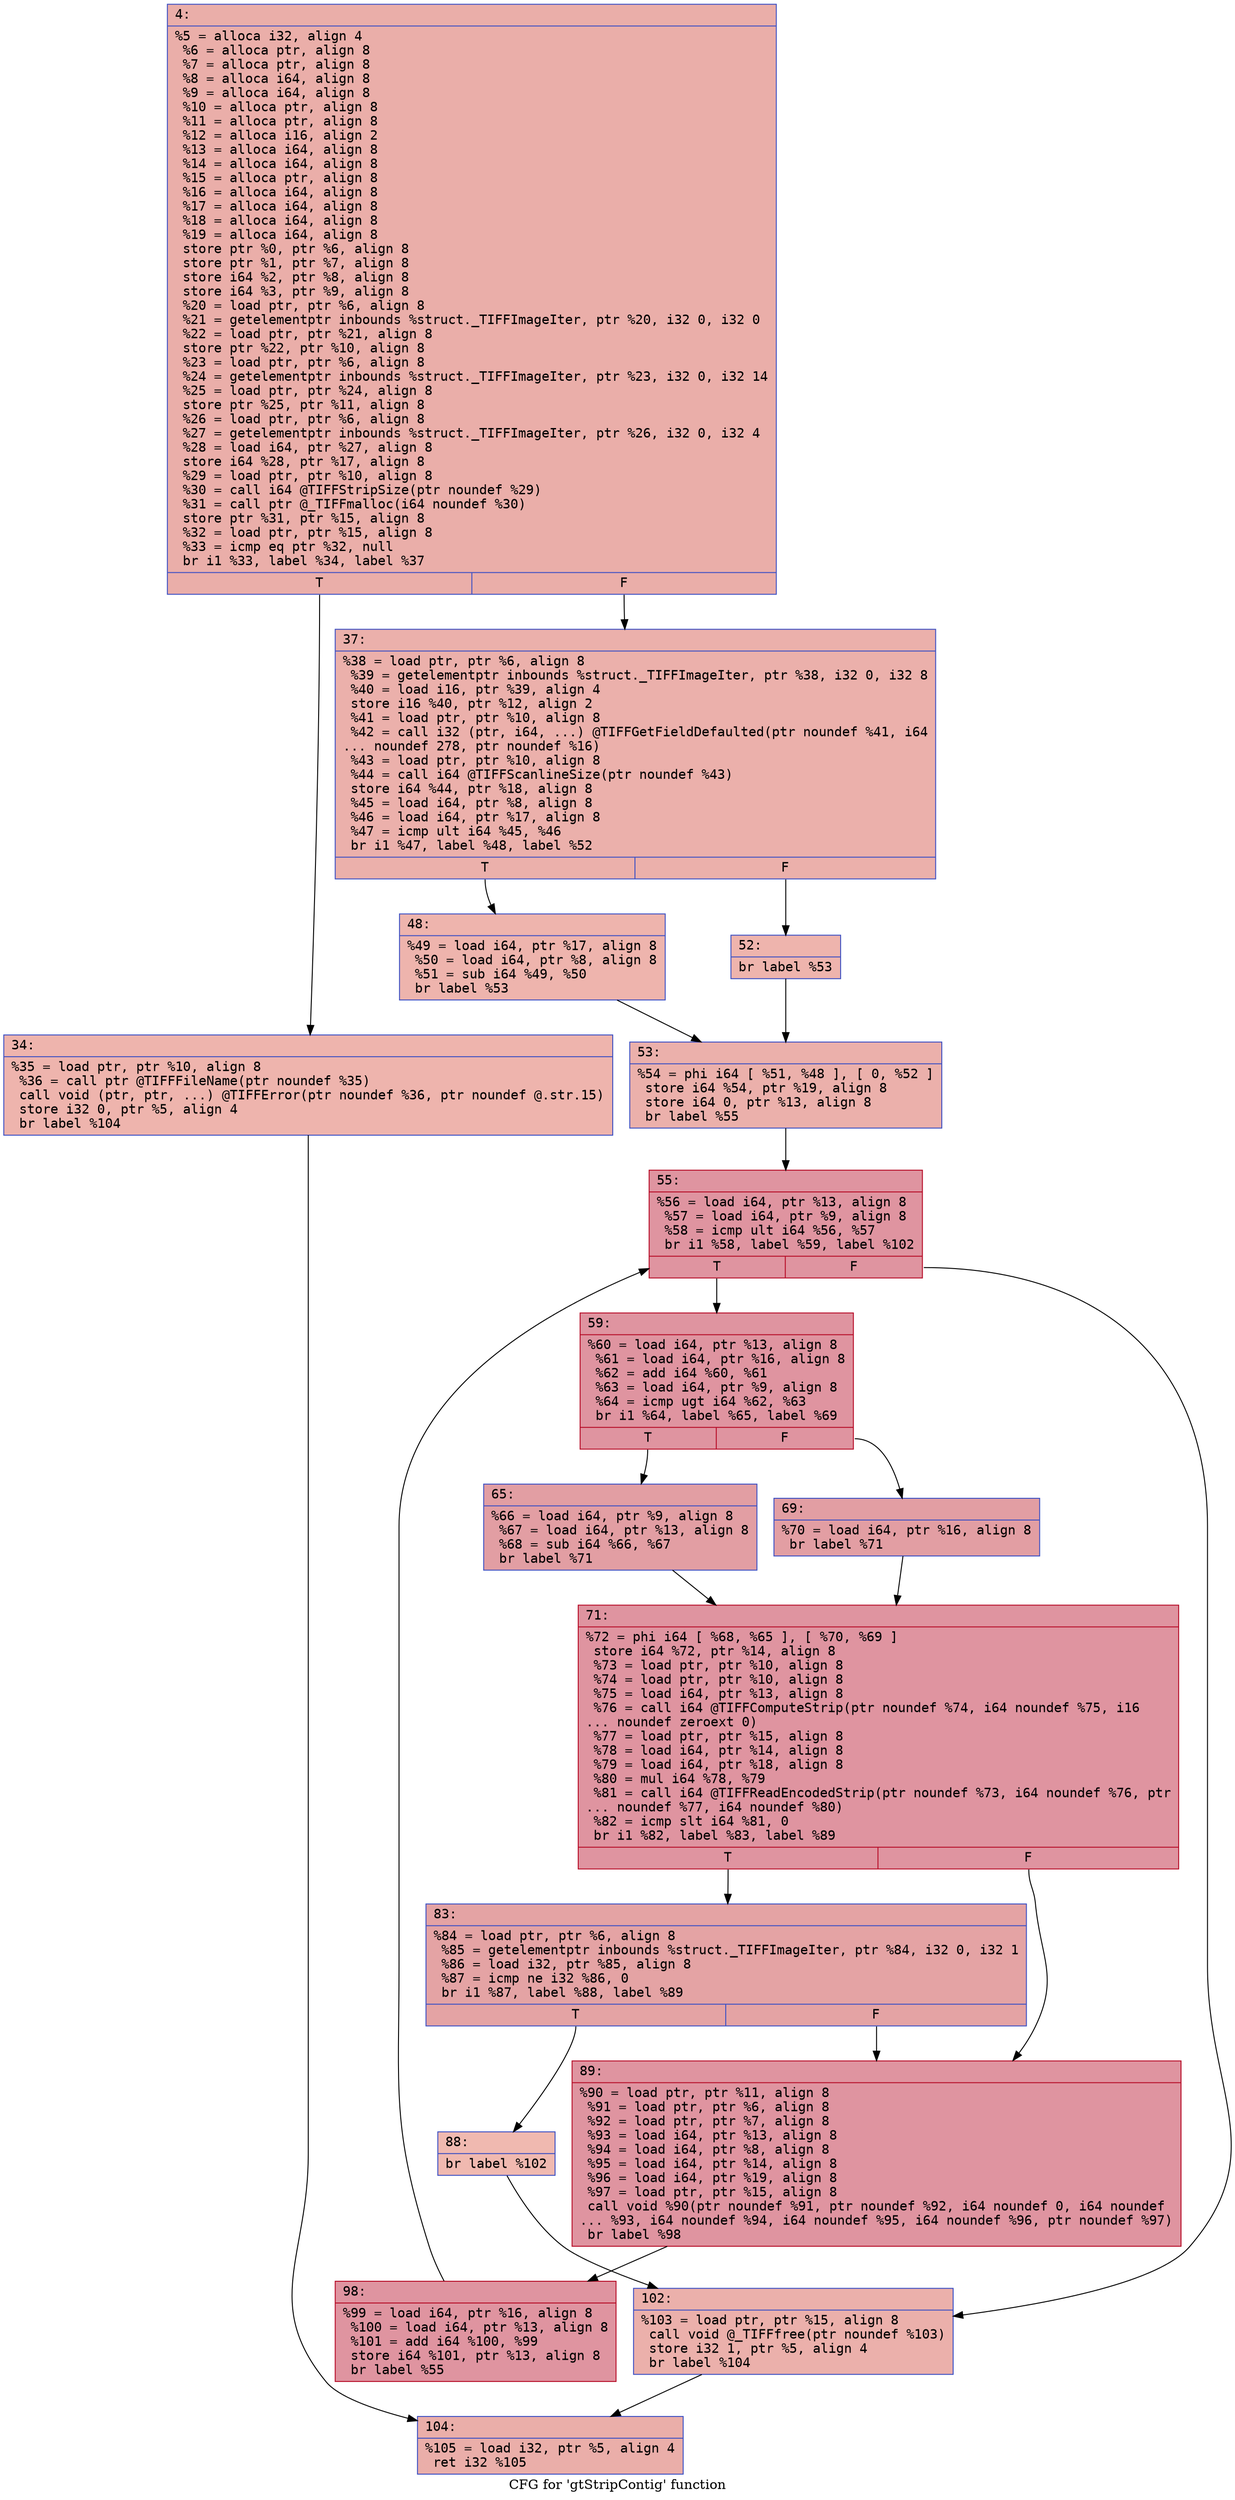 digraph "CFG for 'gtStripContig' function" {
	label="CFG for 'gtStripContig' function";

	Node0x6000005537f0 [shape=record,color="#3d50c3ff", style=filled, fillcolor="#d0473d70" fontname="Courier",label="{4:\l|  %5 = alloca i32, align 4\l  %6 = alloca ptr, align 8\l  %7 = alloca ptr, align 8\l  %8 = alloca i64, align 8\l  %9 = alloca i64, align 8\l  %10 = alloca ptr, align 8\l  %11 = alloca ptr, align 8\l  %12 = alloca i16, align 2\l  %13 = alloca i64, align 8\l  %14 = alloca i64, align 8\l  %15 = alloca ptr, align 8\l  %16 = alloca i64, align 8\l  %17 = alloca i64, align 8\l  %18 = alloca i64, align 8\l  %19 = alloca i64, align 8\l  store ptr %0, ptr %6, align 8\l  store ptr %1, ptr %7, align 8\l  store i64 %2, ptr %8, align 8\l  store i64 %3, ptr %9, align 8\l  %20 = load ptr, ptr %6, align 8\l  %21 = getelementptr inbounds %struct._TIFFImageIter, ptr %20, i32 0, i32 0\l  %22 = load ptr, ptr %21, align 8\l  store ptr %22, ptr %10, align 8\l  %23 = load ptr, ptr %6, align 8\l  %24 = getelementptr inbounds %struct._TIFFImageIter, ptr %23, i32 0, i32 14\l  %25 = load ptr, ptr %24, align 8\l  store ptr %25, ptr %11, align 8\l  %26 = load ptr, ptr %6, align 8\l  %27 = getelementptr inbounds %struct._TIFFImageIter, ptr %26, i32 0, i32 4\l  %28 = load i64, ptr %27, align 8\l  store i64 %28, ptr %17, align 8\l  %29 = load ptr, ptr %10, align 8\l  %30 = call i64 @TIFFStripSize(ptr noundef %29)\l  %31 = call ptr @_TIFFmalloc(i64 noundef %30)\l  store ptr %31, ptr %15, align 8\l  %32 = load ptr, ptr %15, align 8\l  %33 = icmp eq ptr %32, null\l  br i1 %33, label %34, label %37\l|{<s0>T|<s1>F}}"];
	Node0x6000005537f0:s0 -> Node0x600000553840[tooltip="4 -> 34\nProbability 37.50%" ];
	Node0x6000005537f0:s1 -> Node0x600000553890[tooltip="4 -> 37\nProbability 62.50%" ];
	Node0x600000553840 [shape=record,color="#3d50c3ff", style=filled, fillcolor="#d8564670" fontname="Courier",label="{34:\l|  %35 = load ptr, ptr %10, align 8\l  %36 = call ptr @TIFFFileName(ptr noundef %35)\l  call void (ptr, ptr, ...) @TIFFError(ptr noundef %36, ptr noundef @.str.15)\l  store i32 0, ptr %5, align 4\l  br label %104\l}"];
	Node0x600000553840 -> Node0x600000553cf0[tooltip="34 -> 104\nProbability 100.00%" ];
	Node0x600000553890 [shape=record,color="#3d50c3ff", style=filled, fillcolor="#d24b4070" fontname="Courier",label="{37:\l|  %38 = load ptr, ptr %6, align 8\l  %39 = getelementptr inbounds %struct._TIFFImageIter, ptr %38, i32 0, i32 8\l  %40 = load i16, ptr %39, align 4\l  store i16 %40, ptr %12, align 2\l  %41 = load ptr, ptr %10, align 8\l  %42 = call i32 (ptr, i64, ...) @TIFFGetFieldDefaulted(ptr noundef %41, i64\l... noundef 278, ptr noundef %16)\l  %43 = load ptr, ptr %10, align 8\l  %44 = call i64 @TIFFScanlineSize(ptr noundef %43)\l  store i64 %44, ptr %18, align 8\l  %45 = load i64, ptr %8, align 8\l  %46 = load i64, ptr %17, align 8\l  %47 = icmp ult i64 %45, %46\l  br i1 %47, label %48, label %52\l|{<s0>T|<s1>F}}"];
	Node0x600000553890:s0 -> Node0x6000005538e0[tooltip="37 -> 48\nProbability 50.00%" ];
	Node0x600000553890:s1 -> Node0x600000553930[tooltip="37 -> 52\nProbability 50.00%" ];
	Node0x6000005538e0 [shape=record,color="#3d50c3ff", style=filled, fillcolor="#d8564670" fontname="Courier",label="{48:\l|  %49 = load i64, ptr %17, align 8\l  %50 = load i64, ptr %8, align 8\l  %51 = sub i64 %49, %50\l  br label %53\l}"];
	Node0x6000005538e0 -> Node0x600000553980[tooltip="48 -> 53\nProbability 100.00%" ];
	Node0x600000553930 [shape=record,color="#3d50c3ff", style=filled, fillcolor="#d8564670" fontname="Courier",label="{52:\l|  br label %53\l}"];
	Node0x600000553930 -> Node0x600000553980[tooltip="52 -> 53\nProbability 100.00%" ];
	Node0x600000553980 [shape=record,color="#3d50c3ff", style=filled, fillcolor="#d24b4070" fontname="Courier",label="{53:\l|  %54 = phi i64 [ %51, %48 ], [ 0, %52 ]\l  store i64 %54, ptr %19, align 8\l  store i64 0, ptr %13, align 8\l  br label %55\l}"];
	Node0x600000553980 -> Node0x6000005539d0[tooltip="53 -> 55\nProbability 100.00%" ];
	Node0x6000005539d0 [shape=record,color="#b70d28ff", style=filled, fillcolor="#b70d2870" fontname="Courier",label="{55:\l|  %56 = load i64, ptr %13, align 8\l  %57 = load i64, ptr %9, align 8\l  %58 = icmp ult i64 %56, %57\l  br i1 %58, label %59, label %102\l|{<s0>T|<s1>F}}"];
	Node0x6000005539d0:s0 -> Node0x600000553a20[tooltip="55 -> 59\nProbability 96.88%" ];
	Node0x6000005539d0:s1 -> Node0x600000553ca0[tooltip="55 -> 102\nProbability 3.12%" ];
	Node0x600000553a20 [shape=record,color="#b70d28ff", style=filled, fillcolor="#b70d2870" fontname="Courier",label="{59:\l|  %60 = load i64, ptr %13, align 8\l  %61 = load i64, ptr %16, align 8\l  %62 = add i64 %60, %61\l  %63 = load i64, ptr %9, align 8\l  %64 = icmp ugt i64 %62, %63\l  br i1 %64, label %65, label %69\l|{<s0>T|<s1>F}}"];
	Node0x600000553a20:s0 -> Node0x600000553a70[tooltip="59 -> 65\nProbability 50.00%" ];
	Node0x600000553a20:s1 -> Node0x600000553ac0[tooltip="59 -> 69\nProbability 50.00%" ];
	Node0x600000553a70 [shape=record,color="#3d50c3ff", style=filled, fillcolor="#be242e70" fontname="Courier",label="{65:\l|  %66 = load i64, ptr %9, align 8\l  %67 = load i64, ptr %13, align 8\l  %68 = sub i64 %66, %67\l  br label %71\l}"];
	Node0x600000553a70 -> Node0x600000553b10[tooltip="65 -> 71\nProbability 100.00%" ];
	Node0x600000553ac0 [shape=record,color="#3d50c3ff", style=filled, fillcolor="#be242e70" fontname="Courier",label="{69:\l|  %70 = load i64, ptr %16, align 8\l  br label %71\l}"];
	Node0x600000553ac0 -> Node0x600000553b10[tooltip="69 -> 71\nProbability 100.00%" ];
	Node0x600000553b10 [shape=record,color="#b70d28ff", style=filled, fillcolor="#b70d2870" fontname="Courier",label="{71:\l|  %72 = phi i64 [ %68, %65 ], [ %70, %69 ]\l  store i64 %72, ptr %14, align 8\l  %73 = load ptr, ptr %10, align 8\l  %74 = load ptr, ptr %10, align 8\l  %75 = load i64, ptr %13, align 8\l  %76 = call i64 @TIFFComputeStrip(ptr noundef %74, i64 noundef %75, i16\l... noundef zeroext 0)\l  %77 = load ptr, ptr %15, align 8\l  %78 = load i64, ptr %14, align 8\l  %79 = load i64, ptr %18, align 8\l  %80 = mul i64 %78, %79\l  %81 = call i64 @TIFFReadEncodedStrip(ptr noundef %73, i64 noundef %76, ptr\l... noundef %77, i64 noundef %80)\l  %82 = icmp slt i64 %81, 0\l  br i1 %82, label %83, label %89\l|{<s0>T|<s1>F}}"];
	Node0x600000553b10:s0 -> Node0x600000553b60[tooltip="71 -> 83\nProbability 37.50%" ];
	Node0x600000553b10:s1 -> Node0x600000553c00[tooltip="71 -> 89\nProbability 62.50%" ];
	Node0x600000553b60 [shape=record,color="#3d50c3ff", style=filled, fillcolor="#c32e3170" fontname="Courier",label="{83:\l|  %84 = load ptr, ptr %6, align 8\l  %85 = getelementptr inbounds %struct._TIFFImageIter, ptr %84, i32 0, i32 1\l  %86 = load i32, ptr %85, align 8\l  %87 = icmp ne i32 %86, 0\l  br i1 %87, label %88, label %89\l|{<s0>T|<s1>F}}"];
	Node0x600000553b60:s0 -> Node0x600000553bb0[tooltip="83 -> 88\nProbability 3.12%" ];
	Node0x600000553b60:s1 -> Node0x600000553c00[tooltip="83 -> 89\nProbability 96.88%" ];
	Node0x600000553bb0 [shape=record,color="#3d50c3ff", style=filled, fillcolor="#de614d70" fontname="Courier",label="{88:\l|  br label %102\l}"];
	Node0x600000553bb0 -> Node0x600000553ca0[tooltip="88 -> 102\nProbability 100.00%" ];
	Node0x600000553c00 [shape=record,color="#b70d28ff", style=filled, fillcolor="#b70d2870" fontname="Courier",label="{89:\l|  %90 = load ptr, ptr %11, align 8\l  %91 = load ptr, ptr %6, align 8\l  %92 = load ptr, ptr %7, align 8\l  %93 = load i64, ptr %13, align 8\l  %94 = load i64, ptr %8, align 8\l  %95 = load i64, ptr %14, align 8\l  %96 = load i64, ptr %19, align 8\l  %97 = load ptr, ptr %15, align 8\l  call void %90(ptr noundef %91, ptr noundef %92, i64 noundef 0, i64 noundef\l... %93, i64 noundef %94, i64 noundef %95, i64 noundef %96, ptr noundef %97)\l  br label %98\l}"];
	Node0x600000553c00 -> Node0x600000553c50[tooltip="89 -> 98\nProbability 100.00%" ];
	Node0x600000553c50 [shape=record,color="#b70d28ff", style=filled, fillcolor="#b70d2870" fontname="Courier",label="{98:\l|  %99 = load i64, ptr %16, align 8\l  %100 = load i64, ptr %13, align 8\l  %101 = add i64 %100, %99\l  store i64 %101, ptr %13, align 8\l  br label %55\l}"];
	Node0x600000553c50 -> Node0x6000005539d0[tooltip="98 -> 55\nProbability 100.00%" ];
	Node0x600000553ca0 [shape=record,color="#3d50c3ff", style=filled, fillcolor="#d24b4070" fontname="Courier",label="{102:\l|  %103 = load ptr, ptr %15, align 8\l  call void @_TIFFfree(ptr noundef %103)\l  store i32 1, ptr %5, align 4\l  br label %104\l}"];
	Node0x600000553ca0 -> Node0x600000553cf0[tooltip="102 -> 104\nProbability 100.00%" ];
	Node0x600000553cf0 [shape=record,color="#3d50c3ff", style=filled, fillcolor="#d0473d70" fontname="Courier",label="{104:\l|  %105 = load i32, ptr %5, align 4\l  ret i32 %105\l}"];
}
